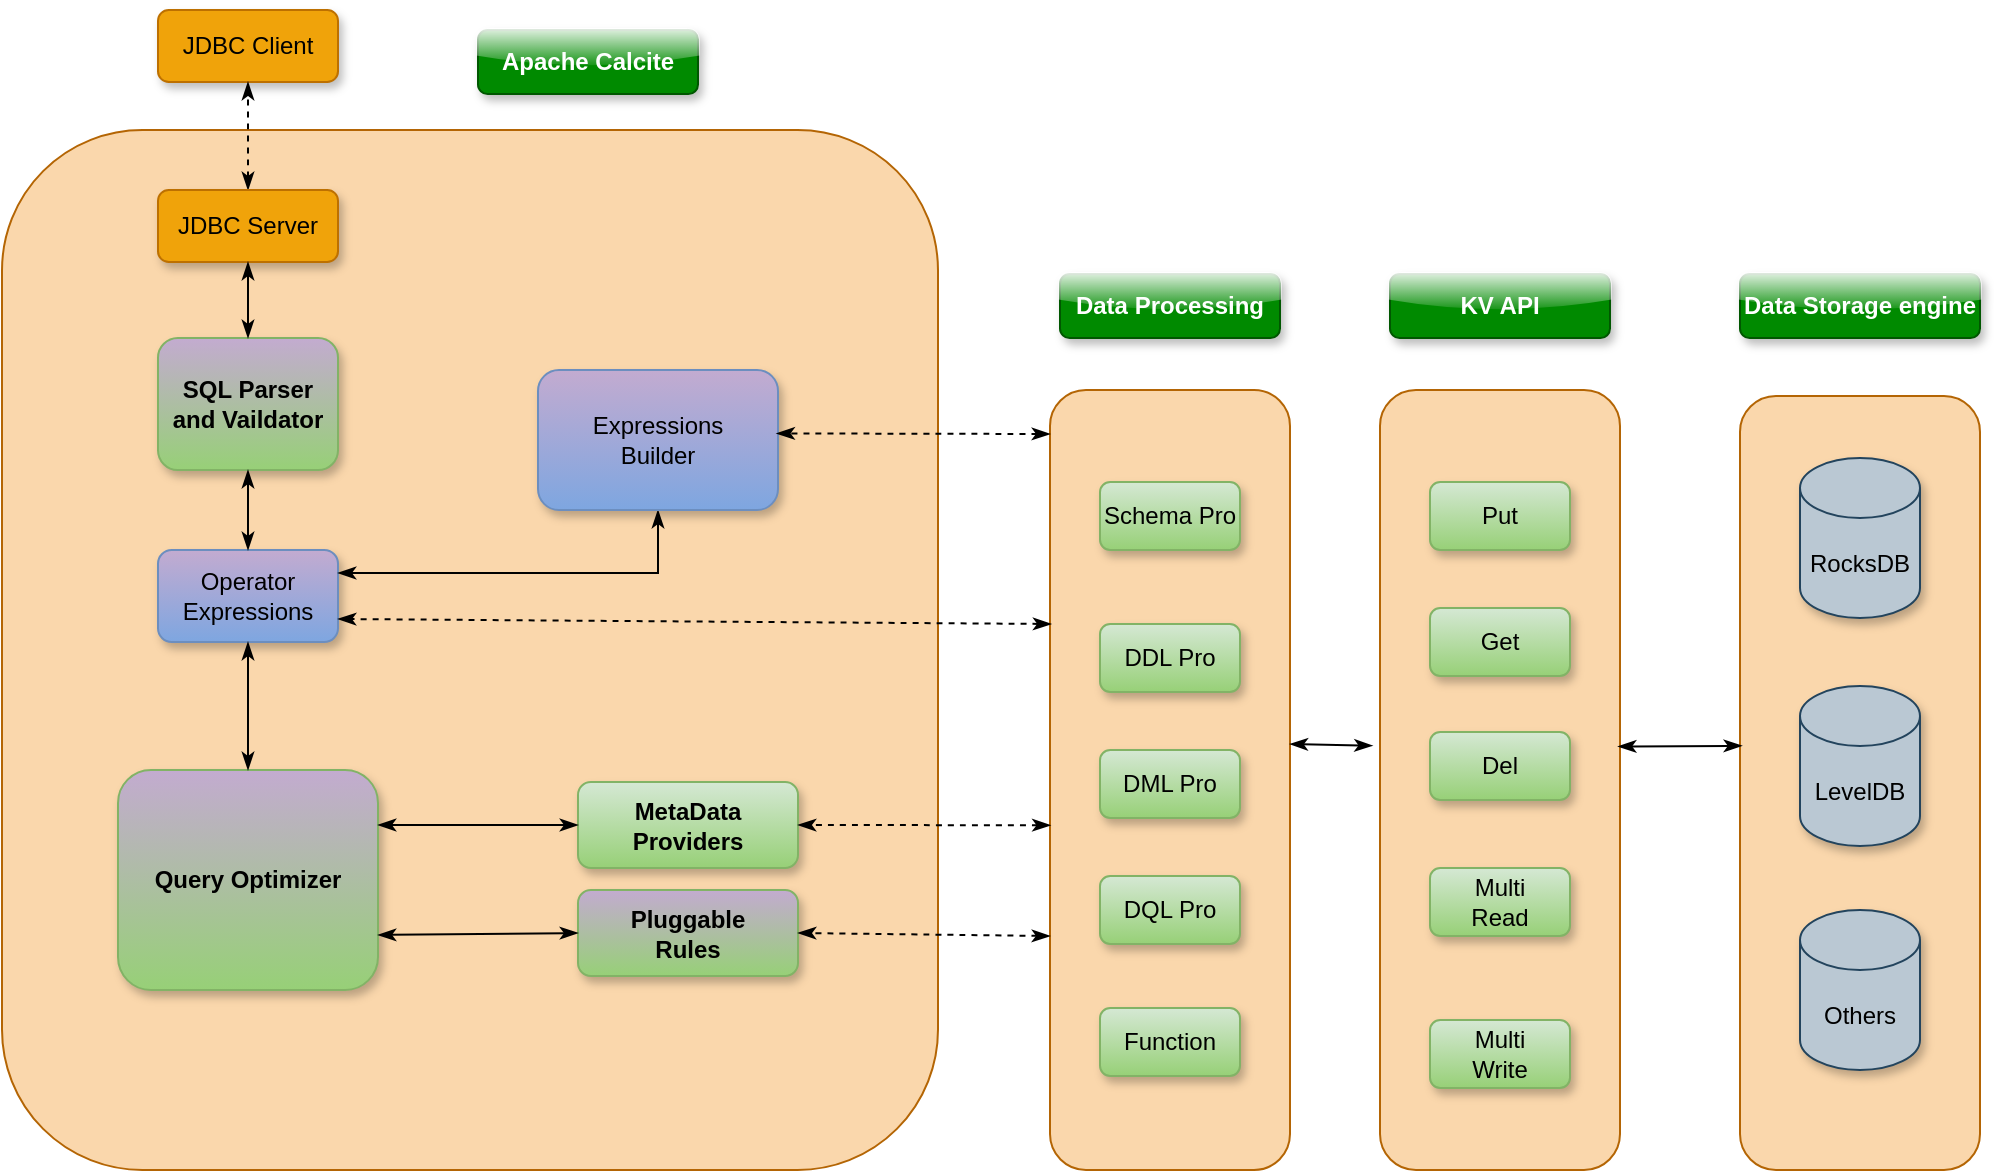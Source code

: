 <mxfile version="16.6.2" type="github">
  <diagram id="HBHdWC7SzEduz1R7-0jp" name="Page-1">
    <mxGraphModel dx="909" dy="442" grid="0" gridSize="10" guides="1" tooltips="1" connect="1" arrows="1" fold="1" page="1" pageScale="1" pageWidth="1169" pageHeight="827" math="0" shadow="0">
      <root>
        <mxCell id="0" />
        <mxCell id="1" parent="0" />
        <mxCell id="djNdCWOYUqXFb6dIhVZj-1" value="" style="rounded=1;whiteSpace=wrap;html=1;hachureGap=4;pointerEvents=0;strokeWidth=1;glass=0;shadow=0;fillColor=#fad7ac;strokeColor=#b46504;" parent="1" vertex="1">
          <mxGeometry x="52" y="520" width="468" height="520" as="geometry" />
        </mxCell>
        <mxCell id="djNdCWOYUqXFb6dIhVZj-2" value="Apache Calcite" style="rounded=1;whiteSpace=wrap;html=1;hachureGap=4;pointerEvents=0;fillColor=#008a00;strokeColor=#005700;fontColor=#ffffff;fontStyle=1;shadow=1;glass=1;" parent="1" vertex="1">
          <mxGeometry x="290" y="470" width="110" height="32" as="geometry" />
        </mxCell>
        <mxCell id="djNdCWOYUqXFb6dIhVZj-3" value="JDBC Client" style="rounded=1;whiteSpace=wrap;html=1;shadow=1;glass=0;hachureGap=4;pointerEvents=0;strokeWidth=1;fillColor=#f0a30a;strokeColor=#BD7000;fontColor=#000000;sketch=0;" parent="1" vertex="1">
          <mxGeometry x="130" y="460" width="90" height="36" as="geometry" />
        </mxCell>
        <mxCell id="djNdCWOYUqXFb6dIhVZj-12" value="" style="edgeStyle=none;curved=1;rounded=0;orthogonalLoop=1;jettySize=auto;html=1;endArrow=classicThin;sourcePerimeterSpacing=8;targetPerimeterSpacing=8;dashed=1;startArrow=classicThin;startFill=1;endFill=1;entryX=0.5;entryY=1;entryDx=0;entryDy=0;exitX=0.5;exitY=0;exitDx=0;exitDy=0;" parent="1" source="djNdCWOYUqXFb6dIhVZj-5" target="djNdCWOYUqXFb6dIhVZj-3" edge="1">
          <mxGeometry relative="1" as="geometry">
            <mxPoint x="173" y="540" as="sourcePoint" />
            <Array as="points" />
          </mxGeometry>
        </mxCell>
        <mxCell id="djNdCWOYUqXFb6dIhVZj-5" value="JDBC Server" style="rounded=1;whiteSpace=wrap;html=1;shadow=1;glass=0;hachureGap=4;pointerEvents=0;strokeWidth=1;fillColor=#f0a30a;strokeColor=#BD7000;fontColor=#000000;" parent="1" vertex="1">
          <mxGeometry x="130" y="550" width="90" height="36" as="geometry" />
        </mxCell>
        <mxCell id="djNdCWOYUqXFb6dIhVZj-6" value="SQL Parser&lt;br&gt;and Vaildator" style="rounded=1;whiteSpace=wrap;html=1;shadow=1;glass=0;hachureGap=4;pointerEvents=0;strokeWidth=1;fillColor=#C3ABD0;fontStyle=1;strokeColor=#82b366;gradientColor=#97d077;" parent="1" vertex="1">
          <mxGeometry x="130" y="624" width="90" height="66" as="geometry" />
        </mxCell>
        <mxCell id="djNdCWOYUqXFb6dIhVZj-7" value="Operator&lt;br&gt;Expressions" style="rounded=1;whiteSpace=wrap;html=1;shadow=1;glass=0;hachureGap=4;pointerEvents=0;strokeWidth=1;fillColor=#C3ABD0;gradientColor=#7ea6e0;strokeColor=#6c8ebf;" parent="1" vertex="1">
          <mxGeometry x="130" y="730" width="90" height="46" as="geometry" />
        </mxCell>
        <mxCell id="djNdCWOYUqXFb6dIhVZj-8" value="Query Optimizer" style="rounded=1;whiteSpace=wrap;html=1;shadow=1;glass=0;hachureGap=4;pointerEvents=0;strokeWidth=1;fillColor=#C3ABD0;fontStyle=1;gradientColor=#97d077;strokeColor=#82b366;" parent="1" vertex="1">
          <mxGeometry x="110" y="840" width="130" height="110" as="geometry" />
        </mxCell>
        <mxCell id="djNdCWOYUqXFb6dIhVZj-17" style="edgeStyle=orthogonalEdgeStyle;rounded=0;orthogonalLoop=1;jettySize=auto;html=1;exitX=0.5;exitY=1;exitDx=0;exitDy=0;startArrow=classicThin;startFill=1;endArrow=classicThin;endFill=1;sourcePerimeterSpacing=8;targetPerimeterSpacing=8;entryX=1;entryY=0.25;entryDx=0;entryDy=0;" parent="1" source="djNdCWOYUqXFb6dIhVZj-9" target="djNdCWOYUqXFb6dIhVZj-7" edge="1">
          <mxGeometry relative="1" as="geometry" />
        </mxCell>
        <mxCell id="djNdCWOYUqXFb6dIhVZj-9" value="Expressions&lt;br&gt;Builder" style="rounded=1;whiteSpace=wrap;html=1;shadow=1;glass=0;hachureGap=4;pointerEvents=0;strokeWidth=1;fillColor=#C3ABD0;gradientColor=#7ea6e0;strokeColor=#6C8EBF;" parent="1" vertex="1">
          <mxGeometry x="320" y="640" width="120" height="70" as="geometry" />
        </mxCell>
        <mxCell id="djNdCWOYUqXFb6dIhVZj-10" value="MetaData&lt;br&gt;Providers" style="rounded=1;whiteSpace=wrap;html=1;shadow=1;glass=0;hachureGap=4;pointerEvents=0;strokeWidth=1;fillColor=#d5e8d4;fontStyle=1;gradientColor=#97d077;strokeColor=#82b366;" parent="1" vertex="1">
          <mxGeometry x="340" y="846" width="110" height="43" as="geometry" />
        </mxCell>
        <mxCell id="djNdCWOYUqXFb6dIhVZj-11" value="Pluggable&lt;br&gt;Rules" style="rounded=1;whiteSpace=wrap;html=1;shadow=1;glass=0;hachureGap=4;pointerEvents=0;strokeWidth=1;fillColor=#C3ABD0;fontStyle=1;gradientColor=#97d077;strokeColor=#82b366;" parent="1" vertex="1">
          <mxGeometry x="340" y="900" width="110" height="43" as="geometry" />
        </mxCell>
        <mxCell id="djNdCWOYUqXFb6dIhVZj-13" value="" style="edgeStyle=none;curved=1;rounded=0;orthogonalLoop=1;jettySize=auto;html=1;endArrow=classicThin;sourcePerimeterSpacing=8;targetPerimeterSpacing=8;startArrow=classicThin;startFill=1;endFill=1;entryX=0.5;entryY=1;entryDx=0;entryDy=0;exitX=0.5;exitY=0;exitDx=0;exitDy=0;" parent="1" source="djNdCWOYUqXFb6dIhVZj-6" target="djNdCWOYUqXFb6dIhVZj-5" edge="1">
          <mxGeometry relative="1" as="geometry">
            <mxPoint x="175" y="620" as="sourcePoint" />
            <mxPoint x="175.21" y="596" as="targetPoint" />
          </mxGeometry>
        </mxCell>
        <mxCell id="djNdCWOYUqXFb6dIhVZj-14" value="" style="edgeStyle=none;curved=1;rounded=0;orthogonalLoop=1;jettySize=auto;html=1;endArrow=classicThin;sourcePerimeterSpacing=8;targetPerimeterSpacing=8;startArrow=classicThin;startFill=1;endFill=1;exitX=0.5;exitY=0;exitDx=0;exitDy=0;" parent="1" source="djNdCWOYUqXFb6dIhVZj-7" edge="1">
          <mxGeometry relative="1" as="geometry">
            <mxPoint x="185" y="634.0" as="sourcePoint" />
            <mxPoint x="175" y="690" as="targetPoint" />
          </mxGeometry>
        </mxCell>
        <mxCell id="djNdCWOYUqXFb6dIhVZj-15" value="" style="edgeStyle=none;curved=1;rounded=0;orthogonalLoop=1;jettySize=auto;html=1;endArrow=classicThin;sourcePerimeterSpacing=8;targetPerimeterSpacing=8;startArrow=classicThin;startFill=1;endFill=1;entryX=0.5;entryY=1;entryDx=0;entryDy=0;exitX=0.5;exitY=0;exitDx=0;exitDy=0;" parent="1" source="djNdCWOYUqXFb6dIhVZj-8" target="djNdCWOYUqXFb6dIhVZj-7" edge="1">
          <mxGeometry relative="1" as="geometry">
            <mxPoint x="240" y="804.0" as="sourcePoint" />
            <mxPoint x="240" y="766" as="targetPoint" />
          </mxGeometry>
        </mxCell>
        <mxCell id="djNdCWOYUqXFb6dIhVZj-19" value="" style="edgeStyle=none;curved=1;rounded=0;orthogonalLoop=1;jettySize=auto;html=1;endArrow=classicThin;sourcePerimeterSpacing=8;targetPerimeterSpacing=8;startArrow=classicThin;startFill=1;endFill=1;entryX=0;entryY=0.5;entryDx=0;entryDy=0;exitX=1;exitY=0.25;exitDx=0;exitDy=0;" parent="1" source="djNdCWOYUqXFb6dIhVZj-8" target="djNdCWOYUqXFb6dIhVZj-10" edge="1">
          <mxGeometry relative="1" as="geometry">
            <mxPoint x="185" y="850" as="sourcePoint" />
            <mxPoint x="185" y="786" as="targetPoint" />
          </mxGeometry>
        </mxCell>
        <mxCell id="djNdCWOYUqXFb6dIhVZj-20" value="" style="edgeStyle=none;curved=1;rounded=0;orthogonalLoop=1;jettySize=auto;html=1;endArrow=classicThin;sourcePerimeterSpacing=8;targetPerimeterSpacing=8;startArrow=classicThin;startFill=1;endFill=1;entryX=0;entryY=0.5;entryDx=0;entryDy=0;exitX=1;exitY=0.75;exitDx=0;exitDy=0;" parent="1" source="djNdCWOYUqXFb6dIhVZj-8" target="djNdCWOYUqXFb6dIhVZj-11" edge="1">
          <mxGeometry relative="1" as="geometry">
            <mxPoint x="250" y="877.5" as="sourcePoint" />
            <mxPoint x="350" y="877.5" as="targetPoint" />
          </mxGeometry>
        </mxCell>
        <mxCell id="djNdCWOYUqXFb6dIhVZj-21" value="Data Processing" style="rounded=1;whiteSpace=wrap;html=1;hachureGap=4;pointerEvents=0;fillColor=#008a00;strokeColor=#005700;fontColor=#ffffff;fontStyle=1;shadow=1;glass=1;" parent="1" vertex="1">
          <mxGeometry x="581" y="592" width="110" height="32" as="geometry" />
        </mxCell>
        <mxCell id="djNdCWOYUqXFb6dIhVZj-22" value="KV API" style="rounded=1;whiteSpace=wrap;html=1;hachureGap=4;pointerEvents=0;fillColor=#008a00;strokeColor=#005700;fontColor=#ffffff;fontStyle=1;shadow=1;glass=1;" parent="1" vertex="1">
          <mxGeometry x="746" y="592" width="110" height="32" as="geometry" />
        </mxCell>
        <mxCell id="djNdCWOYUqXFb6dIhVZj-23" value="Data Storage engine" style="rounded=1;whiteSpace=wrap;html=1;hachureGap=4;pointerEvents=0;fillColor=#008a00;strokeColor=#005700;fontColor=#ffffff;fontStyle=1;shadow=1;glass=1;" parent="1" vertex="1">
          <mxGeometry x="921" y="592" width="120" height="32" as="geometry" />
        </mxCell>
        <mxCell id="djNdCWOYUqXFb6dIhVZj-24" value="" style="rounded=1;whiteSpace=wrap;html=1;shadow=0;glass=0;hachureGap=4;pointerEvents=0;strokeWidth=1;fillColor=#fad7ac;strokeColor=#b46504;" parent="1" vertex="1">
          <mxGeometry x="576" y="650" width="120" height="390" as="geometry" />
        </mxCell>
        <mxCell id="djNdCWOYUqXFb6dIhVZj-25" value="" style="rounded=1;whiteSpace=wrap;html=1;shadow=0;glass=0;hachureGap=4;pointerEvents=0;strokeWidth=1;fillColor=#fad7ac;strokeColor=#b46504;" parent="1" vertex="1">
          <mxGeometry x="741" y="650" width="120" height="390" as="geometry" />
        </mxCell>
        <mxCell id="djNdCWOYUqXFb6dIhVZj-26" value="" style="rounded=1;whiteSpace=wrap;html=1;shadow=0;glass=0;hachureGap=4;pointerEvents=0;strokeWidth=1;fillColor=#fad7ac;strokeColor=#b46504;" parent="1" vertex="1">
          <mxGeometry x="921" y="653" width="120" height="387" as="geometry" />
        </mxCell>
        <mxCell id="djNdCWOYUqXFb6dIhVZj-27" value="" style="edgeStyle=none;curved=1;rounded=0;orthogonalLoop=1;jettySize=auto;html=1;endArrow=classicThin;sourcePerimeterSpacing=8;targetPerimeterSpacing=8;dashed=1;startArrow=classicThin;startFill=1;endFill=1;entryX=0.994;entryY=0.453;entryDx=0;entryDy=0;entryPerimeter=0;" parent="1" target="djNdCWOYUqXFb6dIhVZj-9" edge="1">
          <mxGeometry relative="1" as="geometry">
            <mxPoint x="576" y="672" as="sourcePoint" />
            <mxPoint x="480" y="730" as="targetPoint" />
            <Array as="points" />
          </mxGeometry>
        </mxCell>
        <mxCell id="djNdCWOYUqXFb6dIhVZj-28" value="" style="edgeStyle=none;curved=1;rounded=0;orthogonalLoop=1;jettySize=auto;html=1;endArrow=classicThin;sourcePerimeterSpacing=8;targetPerimeterSpacing=8;dashed=1;startArrow=classicThin;startFill=1;endFill=1;entryX=1;entryY=0.75;entryDx=0;entryDy=0;exitX=0.005;exitY=0.3;exitDx=0;exitDy=0;exitPerimeter=0;" parent="1" source="djNdCWOYUqXFb6dIhVZj-24" target="djNdCWOYUqXFb6dIhVZj-7" edge="1">
          <mxGeometry relative="1" as="geometry">
            <mxPoint x="591.52" y="681.06" as="sourcePoint" />
            <mxPoint x="449.28" y="681.71" as="targetPoint" />
            <Array as="points" />
          </mxGeometry>
        </mxCell>
        <mxCell id="djNdCWOYUqXFb6dIhVZj-29" value="" style="edgeStyle=none;curved=1;rounded=0;orthogonalLoop=1;jettySize=auto;html=1;endArrow=classicThin;sourcePerimeterSpacing=8;targetPerimeterSpacing=8;dashed=1;startArrow=classicThin;startFill=1;endFill=1;entryX=1;entryY=0.5;entryDx=0;entryDy=0;exitX=0.002;exitY=0.558;exitDx=0;exitDy=0;exitPerimeter=0;" parent="1" source="djNdCWOYUqXFb6dIhVZj-24" target="djNdCWOYUqXFb6dIhVZj-10" edge="1">
          <mxGeometry relative="1" as="geometry">
            <mxPoint x="580" y="868" as="sourcePoint" />
            <mxPoint x="459.28" y="691.71" as="targetPoint" />
            <Array as="points" />
          </mxGeometry>
        </mxCell>
        <mxCell id="djNdCWOYUqXFb6dIhVZj-30" value="" style="edgeStyle=none;curved=1;rounded=0;orthogonalLoop=1;jettySize=auto;html=1;endArrow=classicThin;sourcePerimeterSpacing=8;targetPerimeterSpacing=8;dashed=1;startArrow=classicThin;startFill=1;endFill=1;entryX=1;entryY=0.5;entryDx=0;entryDy=0;exitX=0;exitY=0.7;exitDx=0;exitDy=0;exitPerimeter=0;" parent="1" source="djNdCWOYUqXFb6dIhVZj-24" target="djNdCWOYUqXFb6dIhVZj-11" edge="1">
          <mxGeometry relative="1" as="geometry">
            <mxPoint x="580" y="922" as="sourcePoint" />
            <mxPoint x="460" y="877.5" as="targetPoint" />
            <Array as="points" />
          </mxGeometry>
        </mxCell>
        <mxCell id="djNdCWOYUqXFb6dIhVZj-32" value="" style="edgeStyle=none;curved=1;rounded=0;orthogonalLoop=1;jettySize=auto;html=1;endArrow=classicThin;sourcePerimeterSpacing=8;targetPerimeterSpacing=8;startArrow=classicThin;startFill=1;endFill=1;exitX=-0.031;exitY=0.456;exitDx=0;exitDy=0;entryX=0.999;entryY=0.454;entryDx=0;entryDy=0;entryPerimeter=0;exitPerimeter=0;" parent="1" source="djNdCWOYUqXFb6dIhVZj-25" target="djNdCWOYUqXFb6dIhVZj-24" edge="1">
          <mxGeometry relative="1" as="geometry">
            <mxPoint x="721" y="914" as="sourcePoint" />
            <mxPoint x="711" y="850" as="targetPoint" />
          </mxGeometry>
        </mxCell>
        <mxCell id="djNdCWOYUqXFb6dIhVZj-33" value="" style="edgeStyle=none;curved=1;rounded=0;orthogonalLoop=1;jettySize=auto;html=1;endArrow=classicThin;sourcePerimeterSpacing=8;targetPerimeterSpacing=8;startArrow=classicThin;startFill=1;endFill=1;exitX=0.992;exitY=0.457;exitDx=0;exitDy=0;exitPerimeter=0;entryX=0.008;entryY=0.452;entryDx=0;entryDy=0;entryPerimeter=0;" parent="1" source="djNdCWOYUqXFb6dIhVZj-25" target="djNdCWOYUqXFb6dIhVZj-26" edge="1">
          <mxGeometry relative="1" as="geometry">
            <mxPoint x="747.28" y="837.84" as="sourcePoint" />
            <mxPoint x="919" y="826" as="targetPoint" />
          </mxGeometry>
        </mxCell>
        <mxCell id="djNdCWOYUqXFb6dIhVZj-34" value="RocksDB" style="shape=cylinder3;whiteSpace=wrap;html=1;boundedLbl=1;backgroundOutline=1;size=15;rounded=1;shadow=1;glass=0;hachureGap=4;pointerEvents=0;strokeWidth=1;fillColor=#bac8d3;strokeColor=#23445d;" parent="1" vertex="1">
          <mxGeometry x="951" y="684" width="60" height="80" as="geometry" />
        </mxCell>
        <mxCell id="djNdCWOYUqXFb6dIhVZj-35" value="LevelDB" style="shape=cylinder3;whiteSpace=wrap;html=1;boundedLbl=1;backgroundOutline=1;size=15;rounded=1;shadow=1;glass=0;hachureGap=4;pointerEvents=0;strokeWidth=1;fillColor=#bac8d3;strokeColor=#23445d;" parent="1" vertex="1">
          <mxGeometry x="951" y="798" width="60" height="80" as="geometry" />
        </mxCell>
        <mxCell id="djNdCWOYUqXFb6dIhVZj-37" value="Others" style="shape=cylinder3;whiteSpace=wrap;html=1;boundedLbl=1;backgroundOutline=1;size=15;rounded=1;shadow=1;glass=0;hachureGap=4;pointerEvents=0;strokeWidth=1;fillColor=#bac8d3;strokeColor=#23445d;" parent="1" vertex="1">
          <mxGeometry x="951" y="910" width="60" height="80" as="geometry" />
        </mxCell>
        <mxCell id="djNdCWOYUqXFb6dIhVZj-40" value="Schema Pro" style="rounded=1;whiteSpace=wrap;html=1;shadow=1;glass=0;hachureGap=4;pointerEvents=0;strokeWidth=1;fillColor=#d5e8d4;strokeColor=#82b366;gradientColor=#97d077;" parent="1" vertex="1">
          <mxGeometry x="601" y="696" width="70" height="34" as="geometry" />
        </mxCell>
        <mxCell id="djNdCWOYUqXFb6dIhVZj-41" value="DDL Pro" style="rounded=1;whiteSpace=wrap;html=1;shadow=1;glass=0;hachureGap=4;pointerEvents=0;strokeWidth=1;fillColor=#d5e8d4;gradientColor=#97d077;strokeColor=#82b366;" parent="1" vertex="1">
          <mxGeometry x="601" y="767" width="70" height="34" as="geometry" />
        </mxCell>
        <mxCell id="djNdCWOYUqXFb6dIhVZj-42" value="DML Pro" style="rounded=1;whiteSpace=wrap;html=1;shadow=1;glass=0;hachureGap=4;pointerEvents=0;strokeWidth=1;fillColor=#d5e8d4;gradientColor=#97d077;strokeColor=#82b366;" parent="1" vertex="1">
          <mxGeometry x="601" y="830" width="70" height="34" as="geometry" />
        </mxCell>
        <mxCell id="djNdCWOYUqXFb6dIhVZj-43" value="DQL Pro" style="rounded=1;whiteSpace=wrap;html=1;shadow=1;glass=0;hachureGap=4;pointerEvents=0;strokeWidth=1;fillColor=#d5e8d4;gradientColor=#97d077;strokeColor=#82b366;" parent="1" vertex="1">
          <mxGeometry x="601" y="893" width="70" height="34" as="geometry" />
        </mxCell>
        <mxCell id="djNdCWOYUqXFb6dIhVZj-44" value="Put" style="rounded=1;whiteSpace=wrap;html=1;shadow=1;glass=0;hachureGap=4;pointerEvents=0;strokeWidth=1;fillColor=#d5e8d4;strokeColor=#82b366;gradientColor=#97d077;" parent="1" vertex="1">
          <mxGeometry x="766" y="696" width="70" height="34" as="geometry" />
        </mxCell>
        <mxCell id="djNdCWOYUqXFb6dIhVZj-45" value="Get" style="rounded=1;whiteSpace=wrap;html=1;shadow=1;glass=0;hachureGap=4;pointerEvents=0;strokeWidth=1;fillColor=#d5e8d4;strokeColor=#82b366;gradientColor=#97d077;" parent="1" vertex="1">
          <mxGeometry x="766" y="759" width="70" height="34" as="geometry" />
        </mxCell>
        <mxCell id="djNdCWOYUqXFb6dIhVZj-46" value="Del" style="rounded=1;whiteSpace=wrap;html=1;shadow=1;glass=0;hachureGap=4;pointerEvents=0;strokeWidth=1;fillColor=#d5e8d4;strokeColor=#82b366;gradientColor=#97d077;" parent="1" vertex="1">
          <mxGeometry x="766" y="821" width="70" height="34" as="geometry" />
        </mxCell>
        <mxCell id="djNdCWOYUqXFb6dIhVZj-47" value="Multi&lt;br&gt;Read" style="rounded=1;whiteSpace=wrap;html=1;shadow=1;glass=0;hachureGap=4;pointerEvents=0;strokeWidth=1;fillColor=#d5e8d4;strokeColor=#82b366;gradientColor=#97d077;" parent="1" vertex="1">
          <mxGeometry x="766" y="889" width="70" height="34" as="geometry" />
        </mxCell>
        <mxCell id="d4pL_Ys8eSNkf-tevXK8-1" value="Multi&lt;br&gt;Write" style="rounded=1;whiteSpace=wrap;html=1;shadow=1;glass=0;hachureGap=4;pointerEvents=0;strokeWidth=1;fillColor=#d5e8d4;strokeColor=#82b366;gradientColor=#97d077;" parent="1" vertex="1">
          <mxGeometry x="766" y="965" width="70" height="34" as="geometry" />
        </mxCell>
        <mxCell id="d4pL_Ys8eSNkf-tevXK8-4" value="Function" style="rounded=1;whiteSpace=wrap;html=1;shadow=1;glass=0;hachureGap=4;pointerEvents=0;strokeWidth=1;fillColor=#d5e8d4;gradientColor=#97d077;strokeColor=#82b366;" parent="1" vertex="1">
          <mxGeometry x="601" y="959" width="70" height="34" as="geometry" />
        </mxCell>
      </root>
    </mxGraphModel>
  </diagram>
</mxfile>
